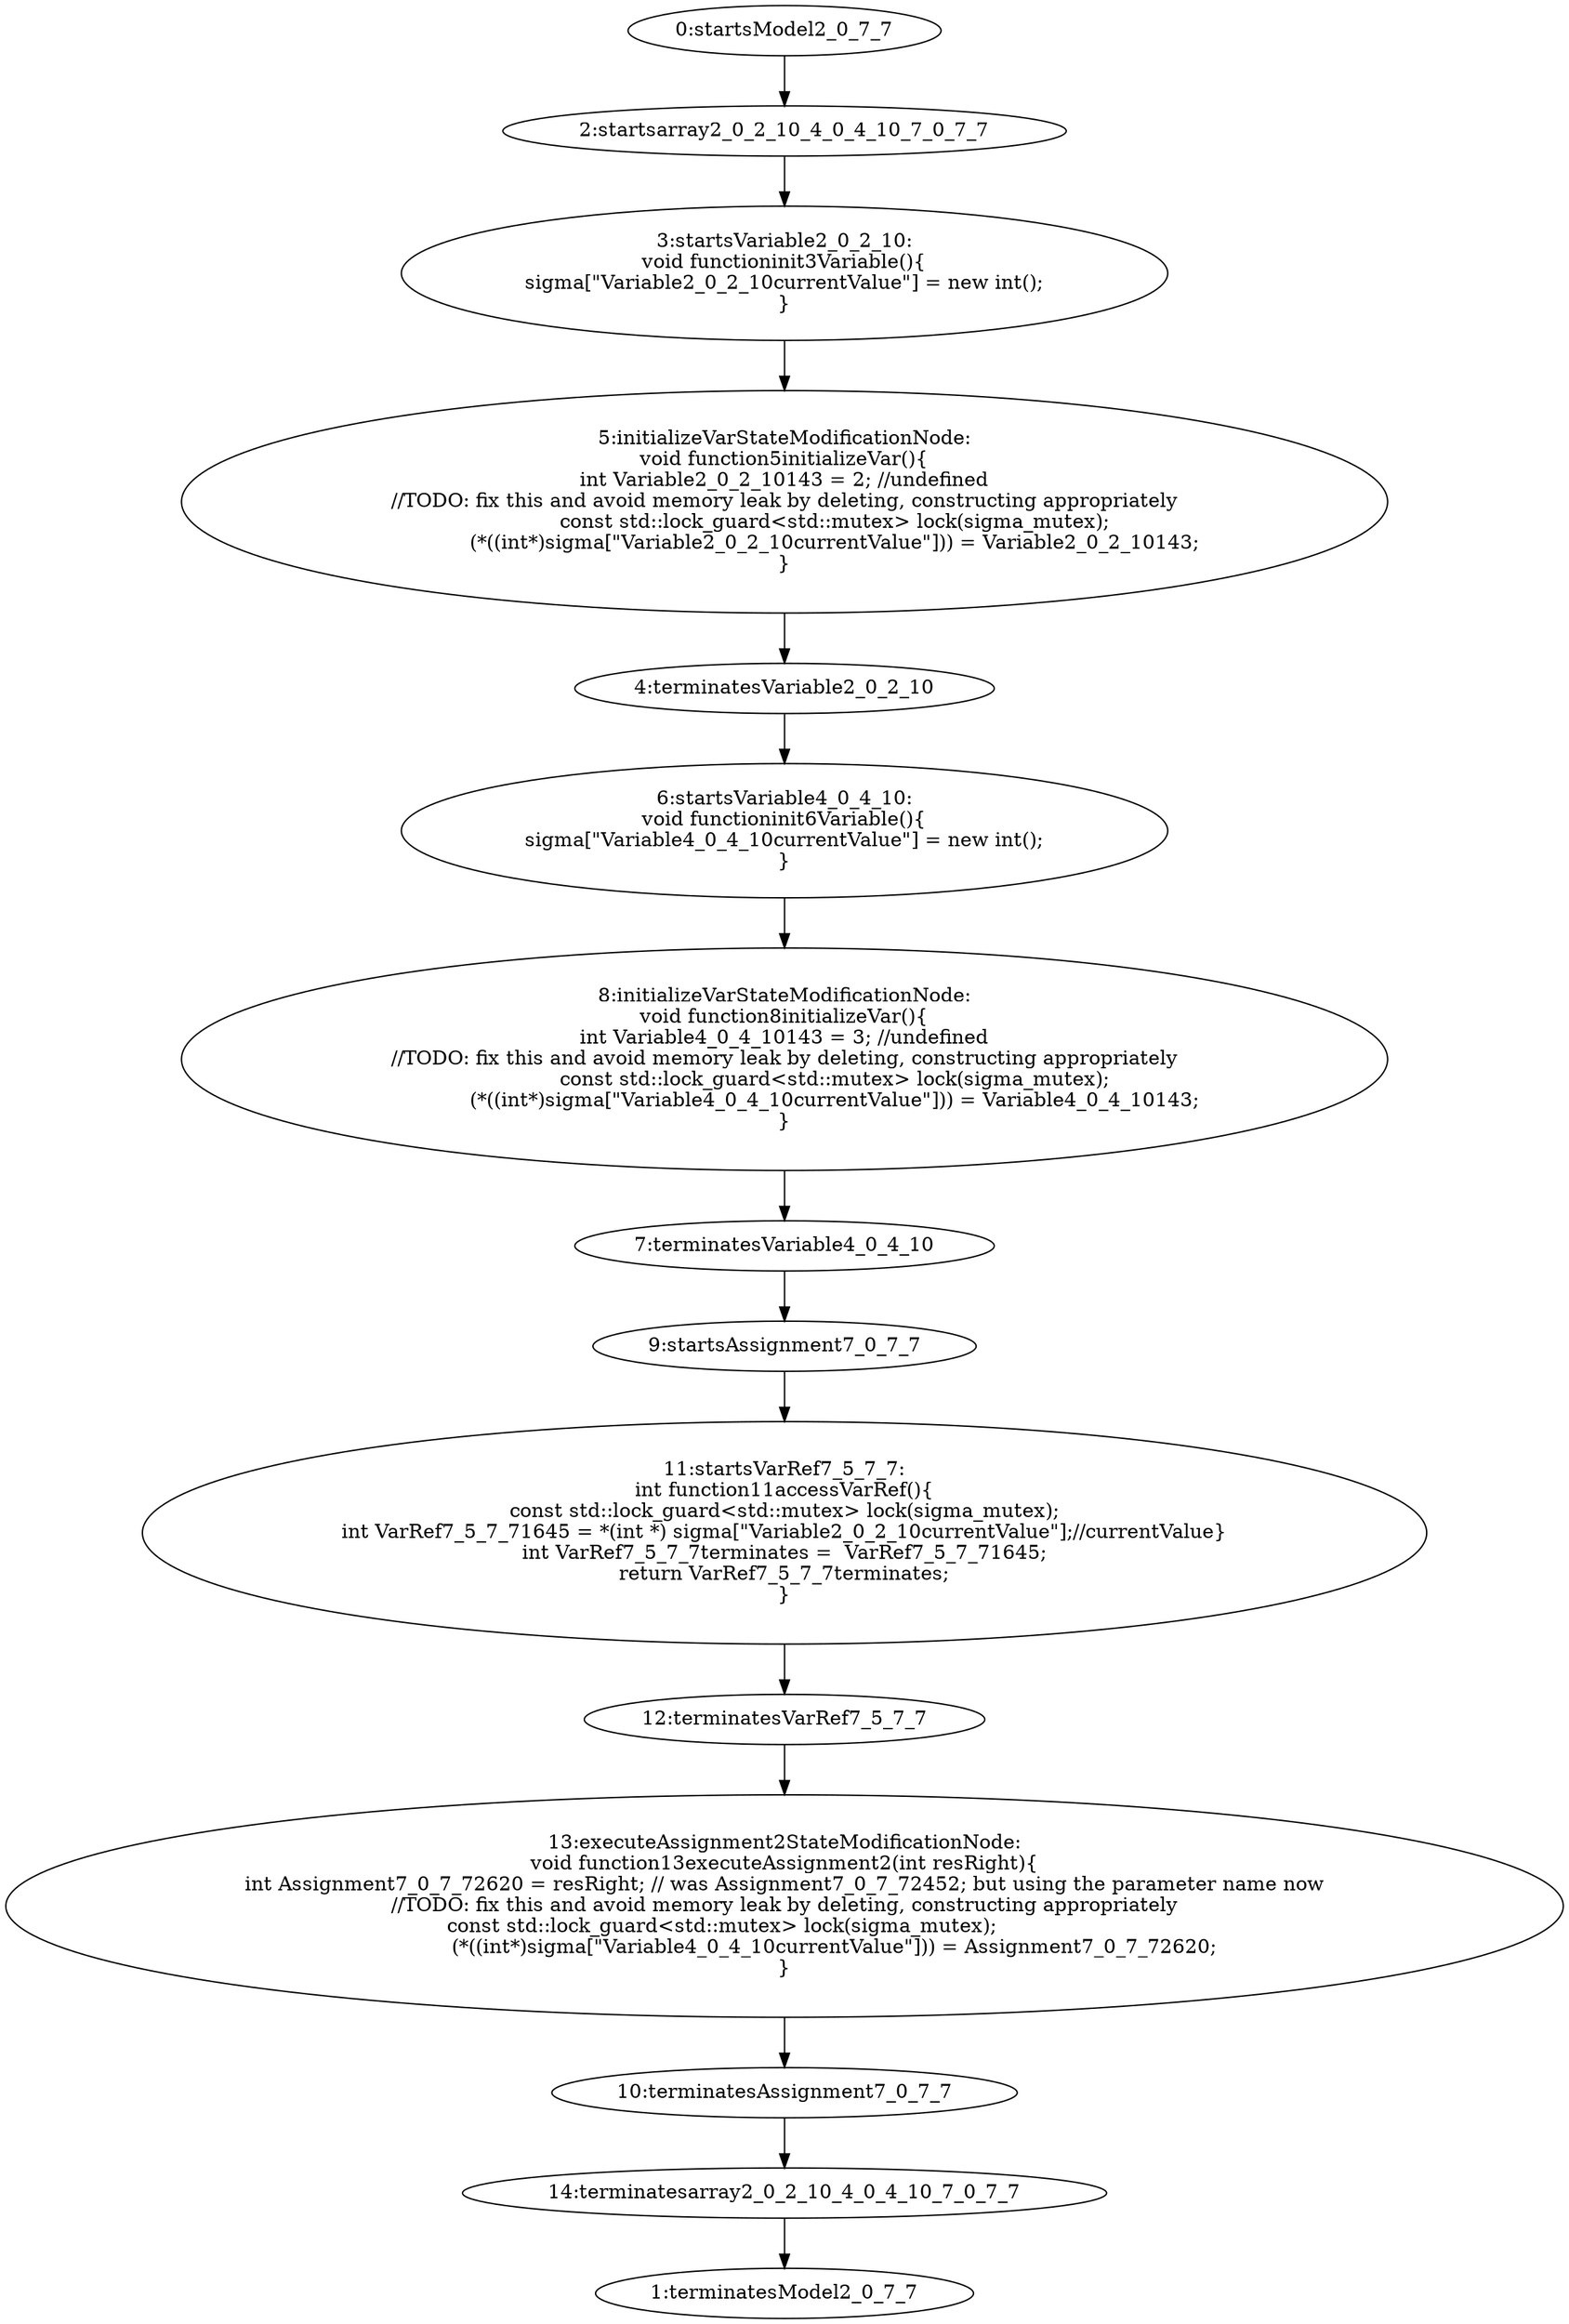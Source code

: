 digraph G {
  "0" [label="0:startsModel2_0_7_7" shape="ellipse" ];
  "1" [label="1:terminatesModel2_0_7_7" shape="ellipse" ];
  "2" [label="2:startsarray2_0_2_10_4_0_4_10_7_0_7_7" shape="ellipse" ];
  "3" [label="3:startsVariable2_0_2_10:
void functioninit3Variable(){
sigma[\"Variable2_0_2_10currentValue\"] = new int();
}" shape="ellipse" ];
  "4" [label="4:terminatesVariable2_0_2_10" shape="ellipse" ];
  "5" [label="5:initializeVarStateModificationNode:
void function5initializeVar(){
int Variable2_0_2_10143 = 2; //undefined
//TODO: fix this and avoid memory leak by deleting, constructing appropriately
                const std::lock_guard<std::mutex> lock(sigma_mutex);
                (*((int*)sigma[\"Variable2_0_2_10currentValue\"])) = Variable2_0_2_10143;
}" shape="ellipse" ];
  "6" [label="6:startsVariable4_0_4_10:
void functioninit6Variable(){
sigma[\"Variable4_0_4_10currentValue\"] = new int();
}" shape="ellipse" ];
  "7" [label="7:terminatesVariable4_0_4_10" shape="ellipse" ];
  "8" [label="8:initializeVarStateModificationNode:
void function8initializeVar(){
int Variable4_0_4_10143 = 3; //undefined
//TODO: fix this and avoid memory leak by deleting, constructing appropriately
                const std::lock_guard<std::mutex> lock(sigma_mutex);
                (*((int*)sigma[\"Variable4_0_4_10currentValue\"])) = Variable4_0_4_10143;
}" shape="ellipse" ];
  "9" [label="9:startsAssignment7_0_7_7" shape="ellipse" ];
  "10" [label="10:terminatesAssignment7_0_7_7" shape="ellipse" ];
  "11" [label="11:startsVarRef7_5_7_7:
int function11accessVarRef(){
const std::lock_guard<std::mutex> lock(sigma_mutex);
int VarRef7_5_7_71645 = *(int *) sigma[\"Variable2_0_2_10currentValue\"];//currentValue}
int VarRef7_5_7_7terminates =  VarRef7_5_7_71645;
return VarRef7_5_7_7terminates;
}" shape="ellipse" ];
  "12" [label="12:terminatesVarRef7_5_7_7" shape="ellipse" ];
  "13" [label="13:executeAssignment2StateModificationNode:
void function13executeAssignment2(int resRight){
int Assignment7_0_7_72620 = resRight; // was Assignment7_0_7_72452; but using the parameter name now
//TODO: fix this and avoid memory leak by deleting, constructing appropriately
                const std::lock_guard<std::mutex> lock(sigma_mutex);                                    
                (*((int*)sigma[\"Variable4_0_4_10currentValue\"])) = Assignment7_0_7_72620;
}" shape="ellipse" ];
  "14" [label="14:terminatesarray2_0_2_10_4_0_4_10_7_0_7_7" shape="ellipse" ];
  "0" -> "2" [label=""];
  "3" -> "5" [label=""];
  "5" -> "4" [label=""];
  "2" -> "3" [label=""];
  "6" -> "8" [label=""];
  "8" -> "7" [label=""];
  "4" -> "6" [label=""];
  "11" -> "12" [label=""];
  "9" -> "11" [label=""];
  "12" -> "13" [label=""];
  "13" -> "10" [label=""];
  "7" -> "9" [label=""];
  "10" -> "14" [label=""];
  "14" -> "1" [label=""];
}